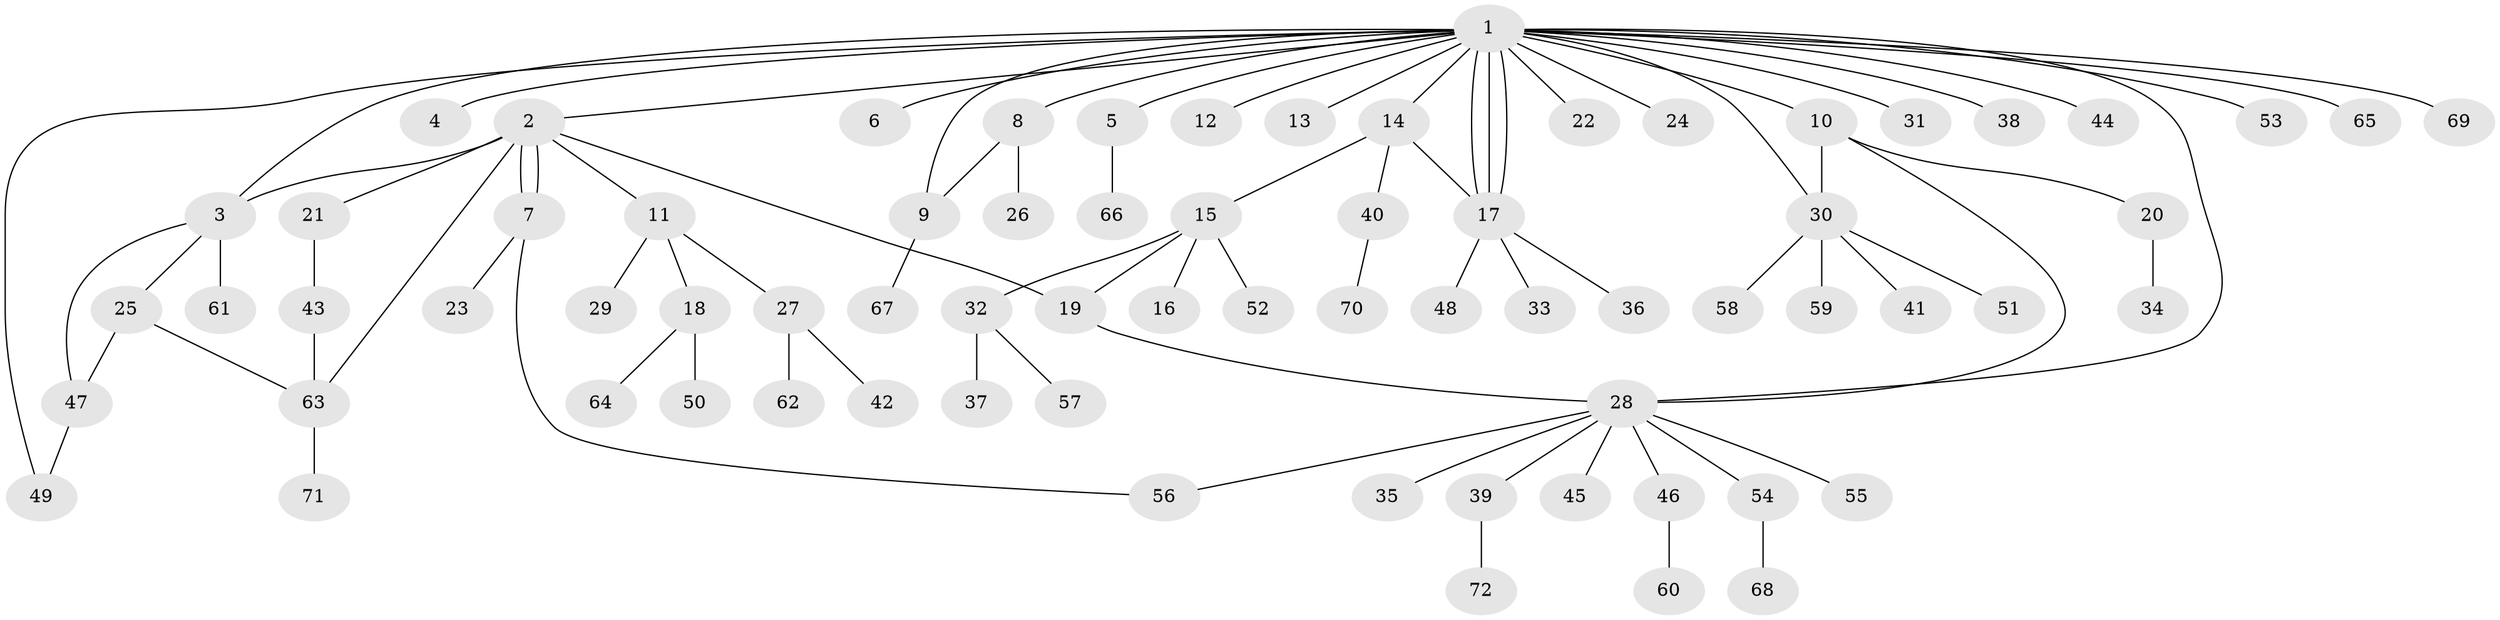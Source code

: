 // Generated by graph-tools (version 1.1) at 2025/49/03/09/25 03:49:49]
// undirected, 72 vertices, 86 edges
graph export_dot {
graph [start="1"]
  node [color=gray90,style=filled];
  1;
  2;
  3;
  4;
  5;
  6;
  7;
  8;
  9;
  10;
  11;
  12;
  13;
  14;
  15;
  16;
  17;
  18;
  19;
  20;
  21;
  22;
  23;
  24;
  25;
  26;
  27;
  28;
  29;
  30;
  31;
  32;
  33;
  34;
  35;
  36;
  37;
  38;
  39;
  40;
  41;
  42;
  43;
  44;
  45;
  46;
  47;
  48;
  49;
  50;
  51;
  52;
  53;
  54;
  55;
  56;
  57;
  58;
  59;
  60;
  61;
  62;
  63;
  64;
  65;
  66;
  67;
  68;
  69;
  70;
  71;
  72;
  1 -- 2;
  1 -- 3;
  1 -- 4;
  1 -- 5;
  1 -- 6;
  1 -- 8;
  1 -- 9;
  1 -- 10;
  1 -- 12;
  1 -- 13;
  1 -- 14;
  1 -- 17;
  1 -- 17;
  1 -- 17;
  1 -- 22;
  1 -- 24;
  1 -- 28;
  1 -- 30;
  1 -- 31;
  1 -- 38;
  1 -- 44;
  1 -- 49;
  1 -- 53;
  1 -- 65;
  1 -- 69;
  2 -- 3;
  2 -- 7;
  2 -- 7;
  2 -- 11;
  2 -- 19;
  2 -- 21;
  2 -- 63;
  3 -- 25;
  3 -- 47;
  3 -- 61;
  5 -- 66;
  7 -- 23;
  7 -- 56;
  8 -- 9;
  8 -- 26;
  9 -- 67;
  10 -- 20;
  10 -- 28;
  10 -- 30;
  11 -- 18;
  11 -- 27;
  11 -- 29;
  14 -- 15;
  14 -- 17;
  14 -- 40;
  15 -- 16;
  15 -- 19;
  15 -- 32;
  15 -- 52;
  17 -- 33;
  17 -- 36;
  17 -- 48;
  18 -- 50;
  18 -- 64;
  19 -- 28;
  20 -- 34;
  21 -- 43;
  25 -- 47;
  25 -- 63;
  27 -- 42;
  27 -- 62;
  28 -- 35;
  28 -- 39;
  28 -- 45;
  28 -- 46;
  28 -- 54;
  28 -- 55;
  28 -- 56;
  30 -- 41;
  30 -- 51;
  30 -- 58;
  30 -- 59;
  32 -- 37;
  32 -- 57;
  39 -- 72;
  40 -- 70;
  43 -- 63;
  46 -- 60;
  47 -- 49;
  54 -- 68;
  63 -- 71;
}
